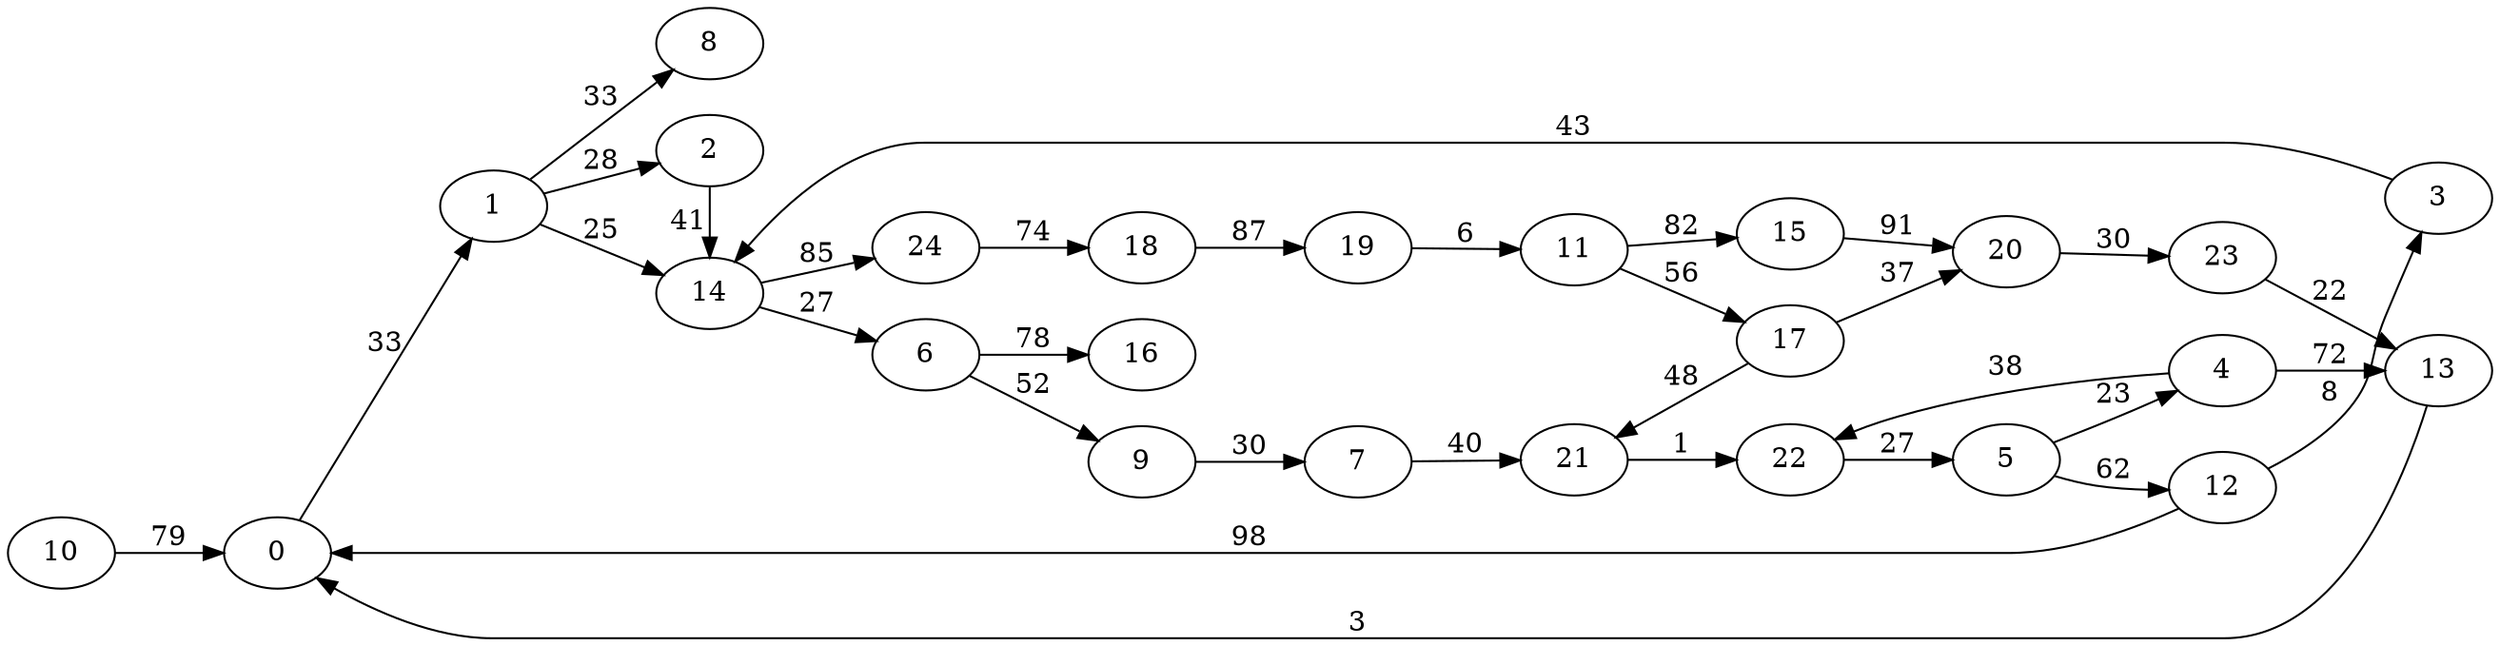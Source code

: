 digraph G {
ranksep = "equally";
rankdir = LR;
{rank = same; 0; };
{rank = same; 1; };
{rank = same; 14; 2; 8; };
{rank = same; 24; 6; };
{rank = same; 18; 9; 16; };
{rank = same; 19; 7; };
{rank = same; 11; 21; };
{rank = same; 17; 15; 22; };
{rank = same; 20; 5; };
{rank = same; 23; 4; 12; };
{rank = same; 13; 3; };
{rank = same; };
{rank = same; 10; };
{rank = same; };
0->1[label="33"];
1->14[label="25"];
1->2[label="28"];
1->8[label="33"];
14->24[label="85"];
14->6[label="27"];
2->14[label="41"];
8
24->18[label="74"];
6->9[label="52"];
6->16[label="78"];
18->19[label="87"];
9->7[label="30"];
16
19->11[label="6"];
7->21[label="40"];
11->17[label="56"];
11->15[label="82"];
21->22[label="1"];
17->20[label="37"];
17->21[label="48"];
15->20[label="91"];
22->5[label="27"];
20->23[label="30"];
5->4[label="23"];
5->12[label="62"];
23->13[label="22"];
4->13[label="72"];
4->22[label="38"];
12->3[label="8"];
12->0[label="98"];
13->0[label="3"];
3->14[label="43"];
10->0[label="79"];
}
